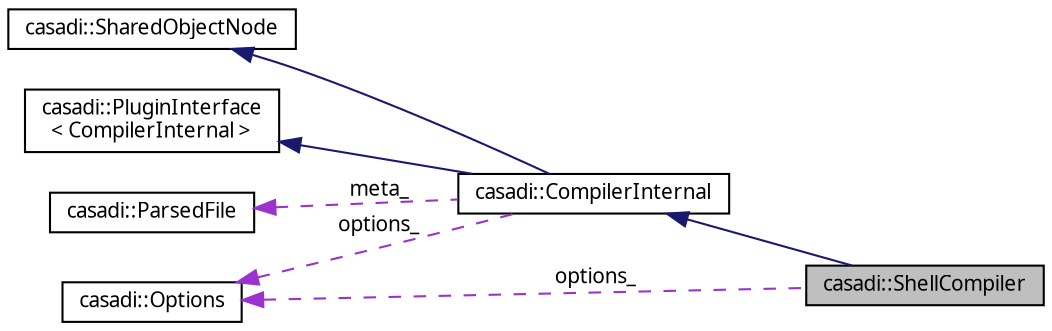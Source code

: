 digraph "casadi::ShellCompiler"
{
  edge [fontname="FreeSans.ttf",fontsize="10",labelfontname="FreeSans.ttf",labelfontsize="10"];
  node [fontname="FreeSans.ttf",fontsize="10",shape=record];
  rankdir="LR";
  Node1 [label="casadi::ShellCompiler",height=0.2,width=0.4,color="black", fillcolor="grey75", style="filled", fontcolor="black"];
  Node2 -> Node1 [dir="back",color="midnightblue",fontsize="10",style="solid",fontname="FreeSans.ttf"];
  Node2 [label="casadi::CompilerInternal",height=0.2,width=0.4,color="black", fillcolor="white", style="filled",URL="$d6/d84/classcasadi_1_1CompilerInternal.html",tooltip="Compiler internal class. "];
  Node3 -> Node2 [dir="back",color="midnightblue",fontsize="10",style="solid",fontname="FreeSans.ttf"];
  Node3 [label="casadi::SharedObjectNode",height=0.2,width=0.4,color="black", fillcolor="white", style="filled",URL="$d9/dd3/classcasadi_1_1SharedObjectNode.html"];
  Node4 -> Node2 [dir="back",color="midnightblue",fontsize="10",style="solid",fontname="FreeSans.ttf"];
  Node4 [label="casadi::PluginInterface\l\< CompilerInternal \>",height=0.2,width=0.4,color="black", fillcolor="white", style="filled",URL="$d4/d37/classcasadi_1_1PluginInterface.html"];
  Node5 -> Node2 [dir="back",color="darkorchid3",fontsize="10",style="dashed",label=" meta_" ,fontname="FreeSans.ttf"];
  Node5 [label="casadi::ParsedFile",height=0.2,width=0.4,color="black", fillcolor="white", style="filled",URL="$d3/d8a/classcasadi_1_1ParsedFile.html",tooltip="A parsed file. "];
  Node6 -> Node2 [dir="back",color="darkorchid3",fontsize="10",style="dashed",label=" options_" ,fontname="FreeSans.ttf"];
  Node6 [label="casadi::Options",height=0.2,width=0.4,color="black", fillcolor="white", style="filled",URL="$db/d35/structcasadi_1_1Options.html",tooltip="Options metadata for a class. "];
  Node6 -> Node1 [dir="back",color="darkorchid3",fontsize="10",style="dashed",label=" options_" ,fontname="FreeSans.ttf"];
}
